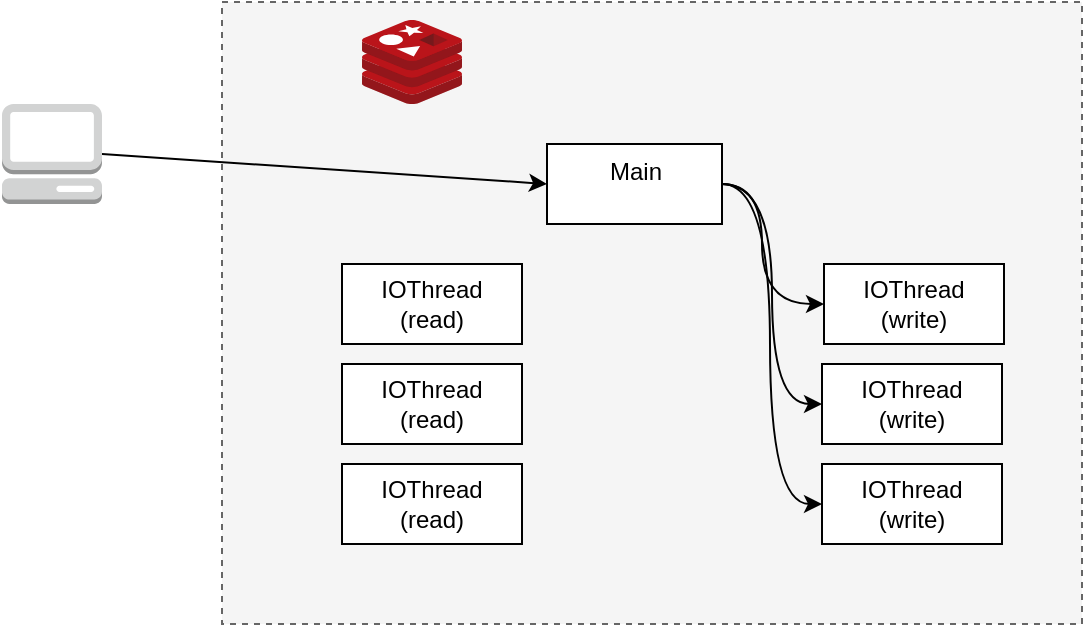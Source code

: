 <mxfile>
    <diagram id="ETinf7iy3Gqg4fEaqH89" name="第 1 页">
        <mxGraphModel dx="638" dy="616" grid="1" gridSize="10" guides="1" tooltips="1" connect="1" arrows="1" fold="1" page="1" pageScale="1" pageWidth="827" pageHeight="1169" math="0" shadow="0">
            <root>
                <mxCell id="0"/>
                <mxCell id="1" parent="0"/>
                <mxCell id="6" value="" style="rounded=0;whiteSpace=wrap;html=1;dashed=1;fillColor=#f5f5f5;fontColor=#333333;strokeColor=#666666;" vertex="1" parent="1">
                    <mxGeometry x="170" y="29" width="430" height="311" as="geometry"/>
                </mxCell>
                <mxCell id="15" style="edgeStyle=none;html=1;exitX=1;exitY=0.5;exitDx=0;exitDy=0;exitPerimeter=0;entryX=0;entryY=0.5;entryDx=0;entryDy=0;" edge="1" parent="1" source="4" target="7">
                    <mxGeometry relative="1" as="geometry"/>
                </mxCell>
                <mxCell id="4" value="" style="outlineConnect=0;dashed=0;verticalLabelPosition=bottom;verticalAlign=top;align=center;html=1;shape=mxgraph.aws3.management_console;fillColor=#D2D3D3;gradientColor=none;" vertex="1" parent="1">
                    <mxGeometry x="60" y="80" width="50" height="50" as="geometry"/>
                </mxCell>
                <mxCell id="5" value="" style="sketch=0;aspect=fixed;html=1;points=[];align=center;image;fontSize=12;image=img/lib/mscae/Cache_Redis_Product.svg;" vertex="1" parent="1">
                    <mxGeometry x="240" y="38" width="50" height="42" as="geometry"/>
                </mxCell>
                <mxCell id="16" style="edgeStyle=orthogonalEdgeStyle;html=1;exitX=1;exitY=0.5;exitDx=0;exitDy=0;entryX=0;entryY=0.5;entryDx=0;entryDy=0;curved=1;" edge="1" parent="1" source="7" target="9">
                    <mxGeometry relative="1" as="geometry">
                        <Array as="points">
                            <mxPoint x="440" y="120"/>
                            <mxPoint x="440" y="180"/>
                        </Array>
                    </mxGeometry>
                </mxCell>
                <mxCell id="17" style="edgeStyle=orthogonalEdgeStyle;curved=1;html=1;exitX=1;exitY=0.5;exitDx=0;exitDy=0;entryX=0;entryY=0.5;entryDx=0;entryDy=0;" edge="1" parent="1" source="7" target="8">
                    <mxGeometry relative="1" as="geometry"/>
                </mxCell>
                <mxCell id="18" style="edgeStyle=orthogonalEdgeStyle;curved=1;html=1;exitX=1;exitY=0.5;exitDx=0;exitDy=0;entryX=0;entryY=0.5;entryDx=0;entryDy=0;" edge="1" parent="1" source="7" target="10">
                    <mxGeometry relative="1" as="geometry">
                        <Array as="points">
                            <mxPoint x="444" y="120"/>
                            <mxPoint x="444" y="280"/>
                        </Array>
                    </mxGeometry>
                </mxCell>
                <mxCell id="7" value="Main" style="rounded=0;whiteSpace=wrap;html=1;verticalAlign=top;" vertex="1" parent="1">
                    <mxGeometry x="332.5" y="100" width="87.5" height="40" as="geometry"/>
                </mxCell>
                <mxCell id="8" value="IOThread&lt;br&gt;(write)" style="rounded=0;whiteSpace=wrap;html=1;" vertex="1" parent="1">
                    <mxGeometry x="470" y="210" width="90" height="40" as="geometry"/>
                </mxCell>
                <mxCell id="9" value="IOThread&lt;br&gt;(write)" style="rounded=0;whiteSpace=wrap;html=1;" vertex="1" parent="1">
                    <mxGeometry x="471" y="160" width="90" height="40" as="geometry"/>
                </mxCell>
                <mxCell id="10" value="IOThread&lt;br&gt;(write)" style="rounded=0;whiteSpace=wrap;html=1;" vertex="1" parent="1">
                    <mxGeometry x="470" y="260" width="90" height="40" as="geometry"/>
                </mxCell>
                <mxCell id="11" value="IOThread&lt;br&gt;(read)" style="rounded=0;whiteSpace=wrap;html=1;" vertex="1" parent="1">
                    <mxGeometry x="230" y="260" width="90" height="40" as="geometry"/>
                </mxCell>
                <mxCell id="12" value="IOThread&lt;br&gt;(read)" style="rounded=0;whiteSpace=wrap;html=1;" vertex="1" parent="1">
                    <mxGeometry x="230" y="210" width="90" height="40" as="geometry"/>
                </mxCell>
                <mxCell id="13" value="IOThread&lt;br&gt;(read)" style="rounded=0;whiteSpace=wrap;html=1;" vertex="1" parent="1">
                    <mxGeometry x="230" y="160" width="90" height="40" as="geometry"/>
                </mxCell>
            </root>
        </mxGraphModel>
    </diagram>
</mxfile>
